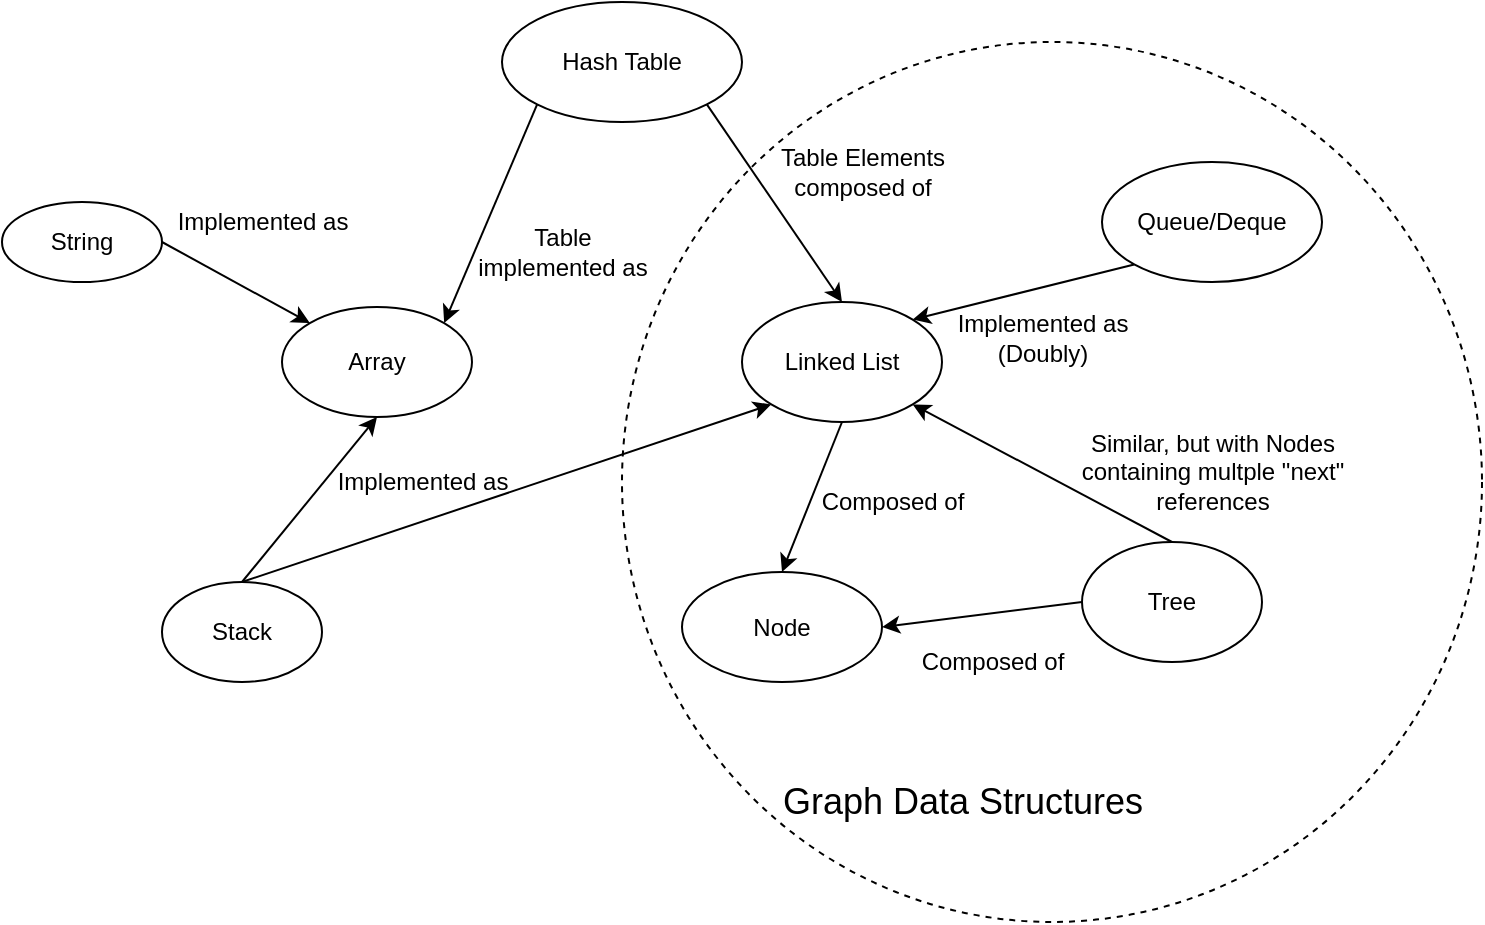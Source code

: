 <mxfile version="16.1.2" type="device" pages="2"><diagram id="MCSRKAMcm8X01JGjdilz" name="DS Map"><mxGraphModel dx="1106" dy="763" grid="1" gridSize="10" guides="1" tooltips="1" connect="1" arrows="1" fold="1" page="1" pageScale="1" pageWidth="850" pageHeight="1100" math="0" shadow="0"><root><mxCell id="0"/><mxCell id="1" parent="0"/><mxCell id="q2M7aI6G8pufsGlIgmPZ-26" value="" style="ellipse;whiteSpace=wrap;html=1;dashed=1;" vertex="1" parent="1"><mxGeometry x="390" y="240" width="430" height="440" as="geometry"/></mxCell><mxCell id="q2M7aI6G8pufsGlIgmPZ-1" value="Stack" style="ellipse;whiteSpace=wrap;html=1;" vertex="1" parent="1"><mxGeometry x="160" y="510" width="80" height="50" as="geometry"/></mxCell><mxCell id="q2M7aI6G8pufsGlIgmPZ-2" value="Array" style="ellipse;whiteSpace=wrap;html=1;" vertex="1" parent="1"><mxGeometry x="220" y="372.5" width="95" height="55" as="geometry"/></mxCell><mxCell id="q2M7aI6G8pufsGlIgmPZ-3" value="Linked List" style="ellipse;whiteSpace=wrap;html=1;" vertex="1" parent="1"><mxGeometry x="450" y="370" width="100" height="60" as="geometry"/></mxCell><mxCell id="q2M7aI6G8pufsGlIgmPZ-4" value="String" style="ellipse;whiteSpace=wrap;html=1;" vertex="1" parent="1"><mxGeometry x="80" y="320" width="80" height="40" as="geometry"/></mxCell><mxCell id="q2M7aI6G8pufsGlIgmPZ-5" value="" style="endArrow=classic;html=1;rounded=0;exitX=1;exitY=0.5;exitDx=0;exitDy=0;entryX=0;entryY=0;entryDx=0;entryDy=0;" edge="1" parent="1" source="q2M7aI6G8pufsGlIgmPZ-4" target="q2M7aI6G8pufsGlIgmPZ-2"><mxGeometry width="50" height="50" relative="1" as="geometry"><mxPoint x="340" y="420" as="sourcePoint"/><mxPoint x="390" y="370" as="targetPoint"/></mxGeometry></mxCell><mxCell id="q2M7aI6G8pufsGlIgmPZ-6" value="Implemented as" style="text;html=1;align=center;verticalAlign=middle;resizable=0;points=[];autosize=1;strokeColor=none;fillColor=none;" vertex="1" parent="1"><mxGeometry x="160" y="320" width="100" height="20" as="geometry"/></mxCell><mxCell id="q2M7aI6G8pufsGlIgmPZ-7" value="" style="endArrow=classic;html=1;rounded=0;exitX=0.5;exitY=0;exitDx=0;exitDy=0;entryX=0.5;entryY=1;entryDx=0;entryDy=0;" edge="1" parent="1" source="q2M7aI6G8pufsGlIgmPZ-1" target="q2M7aI6G8pufsGlIgmPZ-2"><mxGeometry width="50" height="50" relative="1" as="geometry"><mxPoint x="340" y="420" as="sourcePoint"/><mxPoint x="260" y="430" as="targetPoint"/></mxGeometry></mxCell><mxCell id="q2M7aI6G8pufsGlIgmPZ-8" value="" style="endArrow=classic;html=1;rounded=0;exitX=0.5;exitY=0;exitDx=0;exitDy=0;entryX=0;entryY=1;entryDx=0;entryDy=0;" edge="1" parent="1" source="q2M7aI6G8pufsGlIgmPZ-1" target="q2M7aI6G8pufsGlIgmPZ-3"><mxGeometry width="50" height="50" relative="1" as="geometry"><mxPoint x="340" y="420" as="sourcePoint"/><mxPoint x="390" y="370" as="targetPoint"/></mxGeometry></mxCell><mxCell id="q2M7aI6G8pufsGlIgmPZ-9" value="Implemented as" style="text;html=1;align=center;verticalAlign=middle;resizable=0;points=[];autosize=1;strokeColor=none;fillColor=none;" vertex="1" parent="1"><mxGeometry x="240" y="450" width="100" height="20" as="geometry"/></mxCell><mxCell id="q2M7aI6G8pufsGlIgmPZ-10" value="Hash Table" style="ellipse;whiteSpace=wrap;html=1;" vertex="1" parent="1"><mxGeometry x="330" y="220" width="120" height="60" as="geometry"/></mxCell><mxCell id="q2M7aI6G8pufsGlIgmPZ-11" value="" style="endArrow=classic;html=1;rounded=0;exitX=0;exitY=1;exitDx=0;exitDy=0;entryX=1;entryY=0;entryDx=0;entryDy=0;" edge="1" parent="1" source="q2M7aI6G8pufsGlIgmPZ-10" target="q2M7aI6G8pufsGlIgmPZ-2"><mxGeometry width="50" height="50" relative="1" as="geometry"><mxPoint x="340" y="420" as="sourcePoint"/><mxPoint x="390" y="370" as="targetPoint"/></mxGeometry></mxCell><mxCell id="q2M7aI6G8pufsGlIgmPZ-12" value="Table&lt;br&gt;implemented as" style="text;html=1;align=center;verticalAlign=middle;resizable=0;points=[];autosize=1;strokeColor=none;fillColor=none;" vertex="1" parent="1"><mxGeometry x="310" y="330" width="100" height="30" as="geometry"/></mxCell><mxCell id="q2M7aI6G8pufsGlIgmPZ-13" value="" style="endArrow=classic;html=1;rounded=0;exitX=1;exitY=1;exitDx=0;exitDy=0;entryX=0.5;entryY=0;entryDx=0;entryDy=0;" edge="1" parent="1" source="q2M7aI6G8pufsGlIgmPZ-10" target="q2M7aI6G8pufsGlIgmPZ-3"><mxGeometry width="50" height="50" relative="1" as="geometry"><mxPoint x="340" y="410" as="sourcePoint"/><mxPoint x="390" y="360" as="targetPoint"/></mxGeometry></mxCell><mxCell id="q2M7aI6G8pufsGlIgmPZ-14" value="Table Elements&lt;br&gt;composed of" style="text;html=1;align=center;verticalAlign=middle;resizable=0;points=[];autosize=1;strokeColor=none;fillColor=none;" vertex="1" parent="1"><mxGeometry x="460" y="290" width="100" height="30" as="geometry"/></mxCell><mxCell id="q2M7aI6G8pufsGlIgmPZ-15" value="Node" style="ellipse;whiteSpace=wrap;html=1;" vertex="1" parent="1"><mxGeometry x="420" y="505" width="100" height="55" as="geometry"/></mxCell><mxCell id="q2M7aI6G8pufsGlIgmPZ-16" value="Queue/Deque" style="ellipse;whiteSpace=wrap;html=1;" vertex="1" parent="1"><mxGeometry x="630" y="300" width="110" height="60" as="geometry"/></mxCell><mxCell id="q2M7aI6G8pufsGlIgmPZ-17" value="" style="endArrow=classic;html=1;rounded=0;exitX=0;exitY=1;exitDx=0;exitDy=0;entryX=1;entryY=0;entryDx=0;entryDy=0;" edge="1" parent="1" source="q2M7aI6G8pufsGlIgmPZ-16" target="q2M7aI6G8pufsGlIgmPZ-3"><mxGeometry width="50" height="50" relative="1" as="geometry"><mxPoint x="340" y="400" as="sourcePoint"/><mxPoint x="640" y="400" as="targetPoint"/></mxGeometry></mxCell><mxCell id="q2M7aI6G8pufsGlIgmPZ-18" value="Implemented as&lt;br&gt;(Doubly)" style="text;html=1;align=center;verticalAlign=middle;resizable=0;points=[];autosize=1;strokeColor=none;fillColor=none;" vertex="1" parent="1"><mxGeometry x="550" y="372.5" width="100" height="30" as="geometry"/></mxCell><mxCell id="q2M7aI6G8pufsGlIgmPZ-19" value="Tree" style="ellipse;whiteSpace=wrap;html=1;" vertex="1" parent="1"><mxGeometry x="620" y="490" width="90" height="60" as="geometry"/></mxCell><mxCell id="q2M7aI6G8pufsGlIgmPZ-20" value="" style="endArrow=classic;html=1;rounded=0;exitX=0.5;exitY=1;exitDx=0;exitDy=0;entryX=0.5;entryY=0;entryDx=0;entryDy=0;" edge="1" parent="1" source="q2M7aI6G8pufsGlIgmPZ-3" target="q2M7aI6G8pufsGlIgmPZ-15"><mxGeometry width="50" height="50" relative="1" as="geometry"><mxPoint x="340" y="400" as="sourcePoint"/><mxPoint x="390" y="350" as="targetPoint"/></mxGeometry></mxCell><mxCell id="q2M7aI6G8pufsGlIgmPZ-21" value="Composed of" style="text;html=1;align=center;verticalAlign=middle;resizable=0;points=[];autosize=1;strokeColor=none;fillColor=none;" vertex="1" parent="1"><mxGeometry x="480" y="460" width="90" height="20" as="geometry"/></mxCell><mxCell id="q2M7aI6G8pufsGlIgmPZ-22" value="" style="endArrow=classic;html=1;rounded=0;exitX=0;exitY=0.5;exitDx=0;exitDy=0;entryX=1;entryY=0.5;entryDx=0;entryDy=0;" edge="1" parent="1" source="q2M7aI6G8pufsGlIgmPZ-19" target="q2M7aI6G8pufsGlIgmPZ-15"><mxGeometry width="50" height="50" relative="1" as="geometry"><mxPoint x="340" y="400" as="sourcePoint"/><mxPoint x="390" y="350" as="targetPoint"/></mxGeometry></mxCell><mxCell id="q2M7aI6G8pufsGlIgmPZ-23" value="Composed of" style="text;html=1;align=center;verticalAlign=middle;resizable=0;points=[];autosize=1;strokeColor=none;fillColor=none;" vertex="1" parent="1"><mxGeometry x="530" y="540" width="90" height="20" as="geometry"/></mxCell><mxCell id="q2M7aI6G8pufsGlIgmPZ-24" value="" style="endArrow=classic;html=1;rounded=0;exitX=0.5;exitY=0;exitDx=0;exitDy=0;entryX=1;entryY=1;entryDx=0;entryDy=0;" edge="1" parent="1" source="q2M7aI6G8pufsGlIgmPZ-19" target="q2M7aI6G8pufsGlIgmPZ-3"><mxGeometry width="50" height="50" relative="1" as="geometry"><mxPoint x="340" y="400" as="sourcePoint"/><mxPoint x="390" y="350" as="targetPoint"/></mxGeometry></mxCell><mxCell id="q2M7aI6G8pufsGlIgmPZ-25" value="Similar, but with Nodes&lt;br&gt;containing multple &quot;next&quot; &lt;br&gt;references" style="text;html=1;align=center;verticalAlign=middle;resizable=0;points=[];autosize=1;strokeColor=none;fillColor=none;" vertex="1" parent="1"><mxGeometry x="610" y="430" width="150" height="50" as="geometry"/></mxCell><mxCell id="q2M7aI6G8pufsGlIgmPZ-27" value="&lt;font style=&quot;font-size: 18px&quot;&gt;Graph Data Structures&lt;/font&gt;" style="text;html=1;align=center;verticalAlign=middle;resizable=0;points=[];autosize=1;strokeColor=none;fillColor=none;" vertex="1" parent="1"><mxGeometry x="460" y="610" width="200" height="20" as="geometry"/></mxCell></root></mxGraphModel></diagram><diagram id="T8iFTQI4UYMpxecUJALI" name="HashMap"><mxGraphModel dx="1106" dy="763" grid="1" gridSize="10" guides="1" tooltips="1" connect="1" arrows="1" fold="1" page="1" pageScale="1" pageWidth="850" pageHeight="1100" math="0" shadow="0"><root><mxCell id="04NQiFQfTPtJ-GNy9xlL-0"/><mxCell id="04NQiFQfTPtJ-GNy9xlL-1" parent="04NQiFQfTPtJ-GNy9xlL-0"/><mxCell id="04NQiFQfTPtJ-GNy9xlL-2" value="key" style="text;html=1;align=center;verticalAlign=middle;resizable=0;points=[];autosize=1;strokeColor=none;fillColor=none;fontSize=18;" vertex="1" parent="04NQiFQfTPtJ-GNy9xlL-1"><mxGeometry x="50" y="315" width="40" height="30" as="geometry"/></mxCell><mxCell id="04NQiFQfTPtJ-GNy9xlL-3" value="f(key)" style="text;html=1;align=center;verticalAlign=middle;resizable=0;points=[];autosize=1;strokeColor=none;fillColor=none;fontSize=18;" vertex="1" parent="04NQiFQfTPtJ-GNy9xlL-1"><mxGeometry x="140" y="315" width="60" height="30" as="geometry"/></mxCell><mxCell id="04NQiFQfTPtJ-GNy9xlL-4" value="&lt;font style=&quot;font-size: 14px&quot;&gt;[hash]&lt;/font&gt;" style="text;html=1;align=center;verticalAlign=middle;resizable=0;points=[];autosize=1;strokeColor=none;fillColor=none;fontSize=18;" vertex="1" parent="04NQiFQfTPtJ-GNy9xlL-1"><mxGeometry x="145" y="345" width="50" height="30" as="geometry"/></mxCell><mxCell id="04NQiFQfTPtJ-GNy9xlL-5" value="" style="endArrow=classic;html=1;rounded=0;fontSize=14;exitX=0.98;exitY=0.567;exitDx=0;exitDy=0;exitPerimeter=0;" edge="1" parent="04NQiFQfTPtJ-GNy9xlL-1" source="04NQiFQfTPtJ-GNy9xlL-2"><mxGeometry width="50" height="50" relative="1" as="geometry"><mxPoint x="400" y="420" as="sourcePoint"/><mxPoint x="140" y="332" as="targetPoint"/></mxGeometry></mxCell><mxCell id="04NQiFQfTPtJ-GNy9xlL-6" value="" style="endArrow=classic;html=1;rounded=0;fontSize=14;exitX=0.983;exitY=0.467;exitDx=0;exitDy=0;exitPerimeter=0;" edge="1" parent="04NQiFQfTPtJ-GNy9xlL-1" source="04NQiFQfTPtJ-GNy9xlL-3"><mxGeometry width="50" height="50" relative="1" as="geometry"><mxPoint x="400" y="420" as="sourcePoint"/><mxPoint x="300" y="240" as="targetPoint"/></mxGeometry></mxCell><mxCell id="04NQiFQfTPtJ-GNy9xlL-7" value="" style="endArrow=classic;html=1;rounded=0;fontSize=14;exitX=1;exitY=0.467;exitDx=0;exitDy=0;exitPerimeter=0;" edge="1" parent="04NQiFQfTPtJ-GNy9xlL-1" source="04NQiFQfTPtJ-GNy9xlL-3"><mxGeometry width="50" height="50" relative="1" as="geometry"><mxPoint x="400" y="420" as="sourcePoint"/><mxPoint x="300" y="410" as="targetPoint"/></mxGeometry></mxCell><mxCell id="04NQiFQfTPtJ-GNy9xlL-8" value="" style="rounded=0;whiteSpace=wrap;html=1;fontSize=14;" vertex="1" parent="04NQiFQfTPtJ-GNy9xlL-1"><mxGeometry x="320" y="160" width="40" height="40" as="geometry"/></mxCell><mxCell id="04NQiFQfTPtJ-GNy9xlL-9" value="" style="rounded=0;whiteSpace=wrap;html=1;fontSize=14;" vertex="1" parent="04NQiFQfTPtJ-GNy9xlL-1"><mxGeometry x="320" y="200" width="40" height="40" as="geometry"/></mxCell><mxCell id="04NQiFQfTPtJ-GNy9xlL-10" value="" style="rounded=0;whiteSpace=wrap;html=1;fontSize=14;" vertex="1" parent="04NQiFQfTPtJ-GNy9xlL-1"><mxGeometry x="320" y="240" width="40" height="40" as="geometry"/></mxCell><mxCell id="04NQiFQfTPtJ-GNy9xlL-11" value="" style="rounded=0;whiteSpace=wrap;html=1;fontSize=14;" vertex="1" parent="04NQiFQfTPtJ-GNy9xlL-1"><mxGeometry x="320" y="280" width="40" height="40" as="geometry"/></mxCell><mxCell id="04NQiFQfTPtJ-GNy9xlL-12" value="" style="rounded=0;whiteSpace=wrap;html=1;fontSize=14;" vertex="1" parent="04NQiFQfTPtJ-GNy9xlL-1"><mxGeometry x="320" y="320" width="40" height="40" as="geometry"/></mxCell><mxCell id="04NQiFQfTPtJ-GNy9xlL-13" value="" style="rounded=0;whiteSpace=wrap;html=1;fontSize=14;" vertex="1" parent="04NQiFQfTPtJ-GNy9xlL-1"><mxGeometry x="320" y="360" width="40" height="40" as="geometry"/></mxCell><mxCell id="04NQiFQfTPtJ-GNy9xlL-14" value="" style="rounded=0;whiteSpace=wrap;html=1;fontSize=14;" vertex="1" parent="04NQiFQfTPtJ-GNy9xlL-1"><mxGeometry x="320" y="400" width="40" height="40" as="geometry"/></mxCell><mxCell id="04NQiFQfTPtJ-GNy9xlL-15" value="" style="rounded=0;whiteSpace=wrap;html=1;fontSize=14;" vertex="1" parent="04NQiFQfTPtJ-GNy9xlL-1"><mxGeometry x="320" y="440" width="40" height="40" as="geometry"/></mxCell><mxCell id="04NQiFQfTPtJ-GNy9xlL-16" value="" style="rounded=0;whiteSpace=wrap;html=1;fontSize=14;" vertex="1" parent="04NQiFQfTPtJ-GNy9xlL-1"><mxGeometry x="320" y="480" width="40" height="40" as="geometry"/></mxCell><mxCell id="04NQiFQfTPtJ-GNy9xlL-17" value="" style="endArrow=none;dashed=1;html=1;dashPattern=1 3;strokeWidth=2;rounded=0;fontSize=14;" edge="1" parent="04NQiFQfTPtJ-GNy9xlL-1"><mxGeometry width="50" height="50" relative="1" as="geometry"><mxPoint x="339.5" y="150" as="sourcePoint"/><mxPoint x="339.5" y="90" as="targetPoint"/></mxGeometry></mxCell><mxCell id="04NQiFQfTPtJ-GNy9xlL-18" value="" style="endArrow=none;dashed=1;html=1;dashPattern=1 3;strokeWidth=2;rounded=0;fontSize=14;" edge="1" parent="04NQiFQfTPtJ-GNy9xlL-1"><mxGeometry width="50" height="50" relative="1" as="geometry"><mxPoint x="339.5" y="590" as="sourcePoint"/><mxPoint x="339.5" y="530" as="targetPoint"/></mxGeometry></mxCell><mxCell id="04NQiFQfTPtJ-GNy9xlL-19" value="Table (Array)" style="text;html=1;align=center;verticalAlign=middle;resizable=0;points=[];autosize=1;strokeColor=none;fillColor=none;fontSize=14;" vertex="1" parent="04NQiFQfTPtJ-GNy9xlL-1"><mxGeometry x="290" y="50" width="100" height="20" as="geometry"/></mxCell><mxCell id="04NQiFQfTPtJ-GNy9xlL-20" value="Hash key&lt;br&gt;to array index" style="text;html=1;align=center;verticalAlign=middle;resizable=0;points=[];autosize=1;strokeColor=none;fillColor=none;fontSize=14;" vertex="1" parent="04NQiFQfTPtJ-GNy9xlL-1"><mxGeometry x="200" y="470" width="100" height="40" as="geometry"/></mxCell><mxCell id="04NQiFQfTPtJ-GNy9xlL-21" value="" style="endArrow=none;dashed=1;html=1;dashPattern=1 3;strokeWidth=2;rounded=0;fontSize=14;" edge="1" parent="04NQiFQfTPtJ-GNy9xlL-1"><mxGeometry width="50" height="50" relative="1" as="geometry"><mxPoint x="249.5" y="450" as="sourcePoint"/><mxPoint x="249.5" y="390" as="targetPoint"/></mxGeometry></mxCell><mxCell id="04NQiFQfTPtJ-GNy9xlL-22" value="" style="endArrow=none;dashed=1;html=1;dashPattern=1 3;strokeWidth=2;rounded=0;fontSize=14;" edge="1" parent="04NQiFQfTPtJ-GNy9xlL-1"><mxGeometry width="50" height="50" relative="1" as="geometry"><mxPoint x="249.5" y="260" as="sourcePoint"/><mxPoint x="249.5" y="200" as="targetPoint"/></mxGeometry></mxCell><mxCell id="04NQiFQfTPtJ-GNy9xlL-23" value="" style="endArrow=none;dashed=1;html=1;dashPattern=1 3;strokeWidth=2;rounded=0;fontSize=14;" edge="1" parent="04NQiFQfTPtJ-GNy9xlL-1"><mxGeometry width="50" height="50" relative="1" as="geometry"><mxPoint x="250" y="360" as="sourcePoint"/><mxPoint x="249.5" y="290" as="targetPoint"/></mxGeometry></mxCell><mxCell id="04NQiFQfTPtJ-GNy9xlL-24" value="" style="endArrow=classic;html=1;rounded=0;fontSize=14;exitX=1.033;exitY=0.433;exitDx=0;exitDy=0;exitPerimeter=0;" edge="1" parent="04NQiFQfTPtJ-GNy9xlL-1" source="04NQiFQfTPtJ-GNy9xlL-3"><mxGeometry width="50" height="50" relative="1" as="geometry"><mxPoint x="400" y="410" as="sourcePoint"/><mxPoint x="300" y="328" as="targetPoint"/></mxGeometry></mxCell><mxCell id="04NQiFQfTPtJ-GNy9xlL-25" value="key" style="ellipse;whiteSpace=wrap;html=1;fontSize=14;" vertex="1" parent="04NQiFQfTPtJ-GNy9xlL-1"><mxGeometry x="440" y="160" width="40" height="40" as="geometry"/></mxCell><mxCell id="04NQiFQfTPtJ-GNy9xlL-27" value="key" style="ellipse;whiteSpace=wrap;html=1;fontSize=14;" vertex="1" parent="04NQiFQfTPtJ-GNy9xlL-1"><mxGeometry x="520" y="160" width="40" height="40" as="geometry"/></mxCell><mxCell id="04NQiFQfTPtJ-GNy9xlL-28" value="key" style="ellipse;whiteSpace=wrap;html=1;fontSize=14;" vertex="1" parent="04NQiFQfTPtJ-GNy9xlL-1"><mxGeometry x="440" y="200" width="40" height="40" as="geometry"/></mxCell><mxCell id="04NQiFQfTPtJ-GNy9xlL-29" value="key" style="ellipse;whiteSpace=wrap;html=1;fontSize=14;" vertex="1" parent="04NQiFQfTPtJ-GNy9xlL-1"><mxGeometry x="440" y="240" width="40" height="40" as="geometry"/></mxCell><mxCell id="04NQiFQfTPtJ-GNy9xlL-30" value="key" style="ellipse;whiteSpace=wrap;html=1;fontSize=14;" vertex="1" parent="04NQiFQfTPtJ-GNy9xlL-1"><mxGeometry x="440" y="320" width="40" height="40" as="geometry"/></mxCell><mxCell id="04NQiFQfTPtJ-GNy9xlL-31" value="key" style="ellipse;whiteSpace=wrap;html=1;fontSize=14;" vertex="1" parent="04NQiFQfTPtJ-GNy9xlL-1"><mxGeometry x="440" y="400" width="40" height="40" as="geometry"/></mxCell><mxCell id="04NQiFQfTPtJ-GNy9xlL-32" value="key" style="ellipse;whiteSpace=wrap;html=1;fontSize=14;" vertex="1" parent="04NQiFQfTPtJ-GNy9xlL-1"><mxGeometry x="440" y="480" width="40" height="40" as="geometry"/></mxCell><mxCell id="04NQiFQfTPtJ-GNy9xlL-33" value="key" style="ellipse;whiteSpace=wrap;html=1;fontSize=14;" vertex="1" parent="04NQiFQfTPtJ-GNy9xlL-1"><mxGeometry x="520" y="480" width="40" height="40" as="geometry"/></mxCell><mxCell id="04NQiFQfTPtJ-GNy9xlL-34" value="" style="endArrow=classic;html=1;rounded=0;fontSize=14;entryX=0;entryY=0.5;entryDx=0;entryDy=0;" edge="1" parent="04NQiFQfTPtJ-GNy9xlL-1" target="04NQiFQfTPtJ-GNy9xlL-25"><mxGeometry width="50" height="50" relative="1" as="geometry"><mxPoint x="360" y="179.5" as="sourcePoint"/><mxPoint x="410" y="179.5" as="targetPoint"/></mxGeometry></mxCell><mxCell id="04NQiFQfTPtJ-GNy9xlL-35" value="" style="endArrow=classic;html=1;rounded=0;fontSize=14;entryX=0;entryY=0.5;entryDx=0;entryDy=0;" edge="1" parent="04NQiFQfTPtJ-GNy9xlL-1"><mxGeometry width="50" height="50" relative="1" as="geometry"><mxPoint x="360" y="219.5" as="sourcePoint"/><mxPoint x="440" y="220" as="targetPoint"/></mxGeometry></mxCell><mxCell id="04NQiFQfTPtJ-GNy9xlL-36" value="" style="endArrow=classic;html=1;rounded=0;fontSize=14;entryX=0;entryY=0.5;entryDx=0;entryDy=0;" edge="1" parent="04NQiFQfTPtJ-GNy9xlL-1"><mxGeometry width="50" height="50" relative="1" as="geometry"><mxPoint x="360" y="259.5" as="sourcePoint"/><mxPoint x="440" y="260" as="targetPoint"/></mxGeometry></mxCell><mxCell id="04NQiFQfTPtJ-GNy9xlL-37" value="" style="endArrow=classic;html=1;rounded=0;fontSize=14;entryX=0;entryY=0.5;entryDx=0;entryDy=0;" edge="1" parent="04NQiFQfTPtJ-GNy9xlL-1"><mxGeometry width="50" height="50" relative="1" as="geometry"><mxPoint x="360" y="299.5" as="sourcePoint"/><mxPoint x="440" y="300" as="targetPoint"/></mxGeometry></mxCell><mxCell id="04NQiFQfTPtJ-GNy9xlL-38" value="" style="endArrow=classic;html=1;rounded=0;fontSize=14;entryX=0;entryY=0.5;entryDx=0;entryDy=0;" edge="1" parent="04NQiFQfTPtJ-GNy9xlL-1"><mxGeometry width="50" height="50" relative="1" as="geometry"><mxPoint x="360" y="339.5" as="sourcePoint"/><mxPoint x="440" y="340" as="targetPoint"/></mxGeometry></mxCell><mxCell id="04NQiFQfTPtJ-GNy9xlL-39" value="" style="endArrow=classic;html=1;rounded=0;fontSize=14;entryX=0;entryY=0.5;entryDx=0;entryDy=0;" edge="1" parent="04NQiFQfTPtJ-GNy9xlL-1"><mxGeometry width="50" height="50" relative="1" as="geometry"><mxPoint x="360" y="379.5" as="sourcePoint"/><mxPoint x="440" y="380" as="targetPoint"/></mxGeometry></mxCell><mxCell id="04NQiFQfTPtJ-GNy9xlL-40" value="" style="endArrow=classic;html=1;rounded=0;fontSize=14;entryX=0;entryY=0.5;entryDx=0;entryDy=0;" edge="1" parent="04NQiFQfTPtJ-GNy9xlL-1"><mxGeometry width="50" height="50" relative="1" as="geometry"><mxPoint x="360" y="419.5" as="sourcePoint"/><mxPoint x="440" y="420" as="targetPoint"/></mxGeometry></mxCell><mxCell id="04NQiFQfTPtJ-GNy9xlL-41" value="" style="endArrow=classic;html=1;rounded=0;fontSize=14;entryX=0;entryY=0.5;entryDx=0;entryDy=0;" edge="1" parent="04NQiFQfTPtJ-GNy9xlL-1"><mxGeometry width="50" height="50" relative="1" as="geometry"><mxPoint x="360" y="459.5" as="sourcePoint"/><mxPoint x="440" y="460" as="targetPoint"/></mxGeometry></mxCell><mxCell id="04NQiFQfTPtJ-GNy9xlL-42" value="" style="endArrow=classic;html=1;rounded=0;fontSize=14;entryX=0;entryY=0.5;entryDx=0;entryDy=0;" edge="1" parent="04NQiFQfTPtJ-GNy9xlL-1"><mxGeometry width="50" height="50" relative="1" as="geometry"><mxPoint x="360" y="499.5" as="sourcePoint"/><mxPoint x="440" y="500" as="targetPoint"/></mxGeometry></mxCell><mxCell id="04NQiFQfTPtJ-GNy9xlL-43" value="" style="endArrow=classic;html=1;rounded=0;fontSize=14;entryX=0;entryY=0.5;entryDx=0;entryDy=0;exitX=1;exitY=0.5;exitDx=0;exitDy=0;" edge="1" parent="04NQiFQfTPtJ-GNy9xlL-1" source="04NQiFQfTPtJ-GNy9xlL-25" target="04NQiFQfTPtJ-GNy9xlL-27"><mxGeometry width="50" height="50" relative="1" as="geometry"><mxPoint x="370" y="189.5" as="sourcePoint"/><mxPoint x="450" y="190" as="targetPoint"/></mxGeometry></mxCell><mxCell id="04NQiFQfTPtJ-GNy9xlL-44" value="" style="endArrow=classic;html=1;rounded=0;fontSize=14;entryX=0;entryY=0.5;entryDx=0;entryDy=0;exitX=1;exitY=0.5;exitDx=0;exitDy=0;" edge="1" parent="04NQiFQfTPtJ-GNy9xlL-1" source="04NQiFQfTPtJ-GNy9xlL-32" target="04NQiFQfTPtJ-GNy9xlL-33"><mxGeometry width="50" height="50" relative="1" as="geometry"><mxPoint x="490" y="190" as="sourcePoint"/><mxPoint x="530" y="190" as="targetPoint"/></mxGeometry></mxCell><mxCell id="04NQiFQfTPtJ-GNy9xlL-45" value="Pointers" style="text;html=1;align=center;verticalAlign=middle;resizable=0;points=[];autosize=1;strokeColor=none;fillColor=none;fontSize=14;" vertex="1" parent="04NQiFQfTPtJ-GNy9xlL-1"><mxGeometry x="370" y="140" width="70" height="20" as="geometry"/></mxCell><mxCell id="04NQiFQfTPtJ-GNy9xlL-46" value="Linked Lists" style="text;html=1;align=center;verticalAlign=middle;resizable=0;points=[];autosize=1;strokeColor=none;fillColor=none;fontSize=14;" vertex="1" parent="04NQiFQfTPtJ-GNy9xlL-1"><mxGeometry x="470" y="110" width="90" height="20" as="geometry"/></mxCell><mxCell id="04NQiFQfTPtJ-GNy9xlL-47" value="" style="endArrow=classic;html=1;rounded=0;fontSize=14;entryX=0;entryY=0.5;entryDx=0;entryDy=0;exitX=1;exitY=0.5;exitDx=0;exitDy=0;" edge="1" parent="04NQiFQfTPtJ-GNy9xlL-1"><mxGeometry width="50" height="50" relative="1" as="geometry"><mxPoint x="480" y="219.5" as="sourcePoint"/><mxPoint x="520" y="219.5" as="targetPoint"/></mxGeometry></mxCell><mxCell id="04NQiFQfTPtJ-GNy9xlL-48" value="" style="endArrow=classic;html=1;rounded=0;fontSize=14;entryX=0;entryY=0.5;entryDx=0;entryDy=0;exitX=1;exitY=0.5;exitDx=0;exitDy=0;" edge="1" parent="04NQiFQfTPtJ-GNy9xlL-1"><mxGeometry width="50" height="50" relative="1" as="geometry"><mxPoint x="480" y="259.5" as="sourcePoint"/><mxPoint x="520" y="259.5" as="targetPoint"/></mxGeometry></mxCell><mxCell id="04NQiFQfTPtJ-GNy9xlL-49" value="" style="endArrow=classic;html=1;rounded=0;fontSize=14;entryX=0;entryY=0.5;entryDx=0;entryDy=0;exitX=1;exitY=0.5;exitDx=0;exitDy=0;" edge="1" parent="04NQiFQfTPtJ-GNy9xlL-1"><mxGeometry width="50" height="50" relative="1" as="geometry"><mxPoint x="480" y="339.5" as="sourcePoint"/><mxPoint x="520" y="339.5" as="targetPoint"/></mxGeometry></mxCell><mxCell id="04NQiFQfTPtJ-GNy9xlL-50" value="" style="endArrow=classic;html=1;rounded=0;fontSize=14;entryX=0;entryY=0.5;entryDx=0;entryDy=0;exitX=1;exitY=0.5;exitDx=0;exitDy=0;" edge="1" parent="04NQiFQfTPtJ-GNy9xlL-1"><mxGeometry width="50" height="50" relative="1" as="geometry"><mxPoint x="480" y="419.5" as="sourcePoint"/><mxPoint x="520" y="419.5" as="targetPoint"/></mxGeometry></mxCell><mxCell id="04NQiFQfTPtJ-GNy9xlL-51" value="" style="endArrow=classic;html=1;rounded=0;fontSize=14;entryX=0;entryY=0.5;entryDx=0;entryDy=0;exitX=1;exitY=0.5;exitDx=0;exitDy=0;" edge="1" parent="04NQiFQfTPtJ-GNy9xlL-1"><mxGeometry width="50" height="50" relative="1" as="geometry"><mxPoint x="560" y="499.5" as="sourcePoint"/><mxPoint x="600" y="499.5" as="targetPoint"/></mxGeometry></mxCell><mxCell id="04NQiFQfTPtJ-GNy9xlL-52" value="" style="endArrow=classic;html=1;rounded=0;fontSize=14;entryX=0;entryY=0.5;entryDx=0;entryDy=0;exitX=1;exitY=0.5;exitDx=0;exitDy=0;" edge="1" parent="04NQiFQfTPtJ-GNy9xlL-1"><mxGeometry width="50" height="50" relative="1" as="geometry"><mxPoint x="560" y="179.5" as="sourcePoint"/><mxPoint x="600" y="179.5" as="targetPoint"/></mxGeometry></mxCell><mxCell id="04NQiFQfTPtJ-GNy9xlL-53" value="None" style="text;html=1;align=center;verticalAlign=middle;resizable=0;points=[];autosize=1;strokeColor=none;fillColor=none;fontSize=14;" vertex="1" parent="04NQiFQfTPtJ-GNy9xlL-1"><mxGeometry x="600" y="170" width="50" height="20" as="geometry"/></mxCell><mxCell id="04NQiFQfTPtJ-GNy9xlL-54" value="None" style="text;html=1;align=center;verticalAlign=middle;resizable=0;points=[];autosize=1;strokeColor=none;fillColor=none;fontSize=14;" vertex="1" parent="04NQiFQfTPtJ-GNy9xlL-1"><mxGeometry x="520" y="210" width="50" height="20" as="geometry"/></mxCell><mxCell id="04NQiFQfTPtJ-GNy9xlL-55" value="None" style="text;html=1;align=center;verticalAlign=middle;resizable=0;points=[];autosize=1;strokeColor=none;fillColor=none;fontSize=14;" vertex="1" parent="04NQiFQfTPtJ-GNy9xlL-1"><mxGeometry x="520" y="250" width="50" height="20" as="geometry"/></mxCell><mxCell id="04NQiFQfTPtJ-GNy9xlL-56" value="None" style="text;html=1;align=center;verticalAlign=middle;resizable=0;points=[];autosize=1;strokeColor=none;fillColor=none;fontSize=14;" vertex="1" parent="04NQiFQfTPtJ-GNy9xlL-1"><mxGeometry x="520" y="330" width="50" height="20" as="geometry"/></mxCell><mxCell id="04NQiFQfTPtJ-GNy9xlL-57" value="None" style="text;html=1;align=center;verticalAlign=middle;resizable=0;points=[];autosize=1;strokeColor=none;fillColor=none;fontSize=14;" vertex="1" parent="04NQiFQfTPtJ-GNy9xlL-1"><mxGeometry x="440" y="290" width="50" height="20" as="geometry"/></mxCell><mxCell id="04NQiFQfTPtJ-GNy9xlL-58" value="None" style="text;html=1;align=center;verticalAlign=middle;resizable=0;points=[];autosize=1;strokeColor=none;fillColor=none;fontSize=14;" vertex="1" parent="04NQiFQfTPtJ-GNy9xlL-1"><mxGeometry x="440" y="370" width="50" height="20" as="geometry"/></mxCell><mxCell id="04NQiFQfTPtJ-GNy9xlL-59" value="None" style="text;html=1;align=center;verticalAlign=middle;resizable=0;points=[];autosize=1;strokeColor=none;fillColor=none;fontSize=14;" vertex="1" parent="04NQiFQfTPtJ-GNy9xlL-1"><mxGeometry x="520" y="410" width="50" height="20" as="geometry"/></mxCell><mxCell id="04NQiFQfTPtJ-GNy9xlL-60" value="None" style="text;html=1;align=center;verticalAlign=middle;resizable=0;points=[];autosize=1;strokeColor=none;fillColor=none;fontSize=14;" vertex="1" parent="04NQiFQfTPtJ-GNy9xlL-1"><mxGeometry x="440" y="450" width="50" height="20" as="geometry"/></mxCell><mxCell id="04NQiFQfTPtJ-GNy9xlL-61" value="None" style="text;html=1;align=center;verticalAlign=middle;resizable=0;points=[];autosize=1;strokeColor=none;fillColor=none;fontSize=14;" vertex="1" parent="04NQiFQfTPtJ-GNy9xlL-1"><mxGeometry x="600" y="490" width="50" height="20" as="geometry"/></mxCell></root></mxGraphModel></diagram></mxfile>